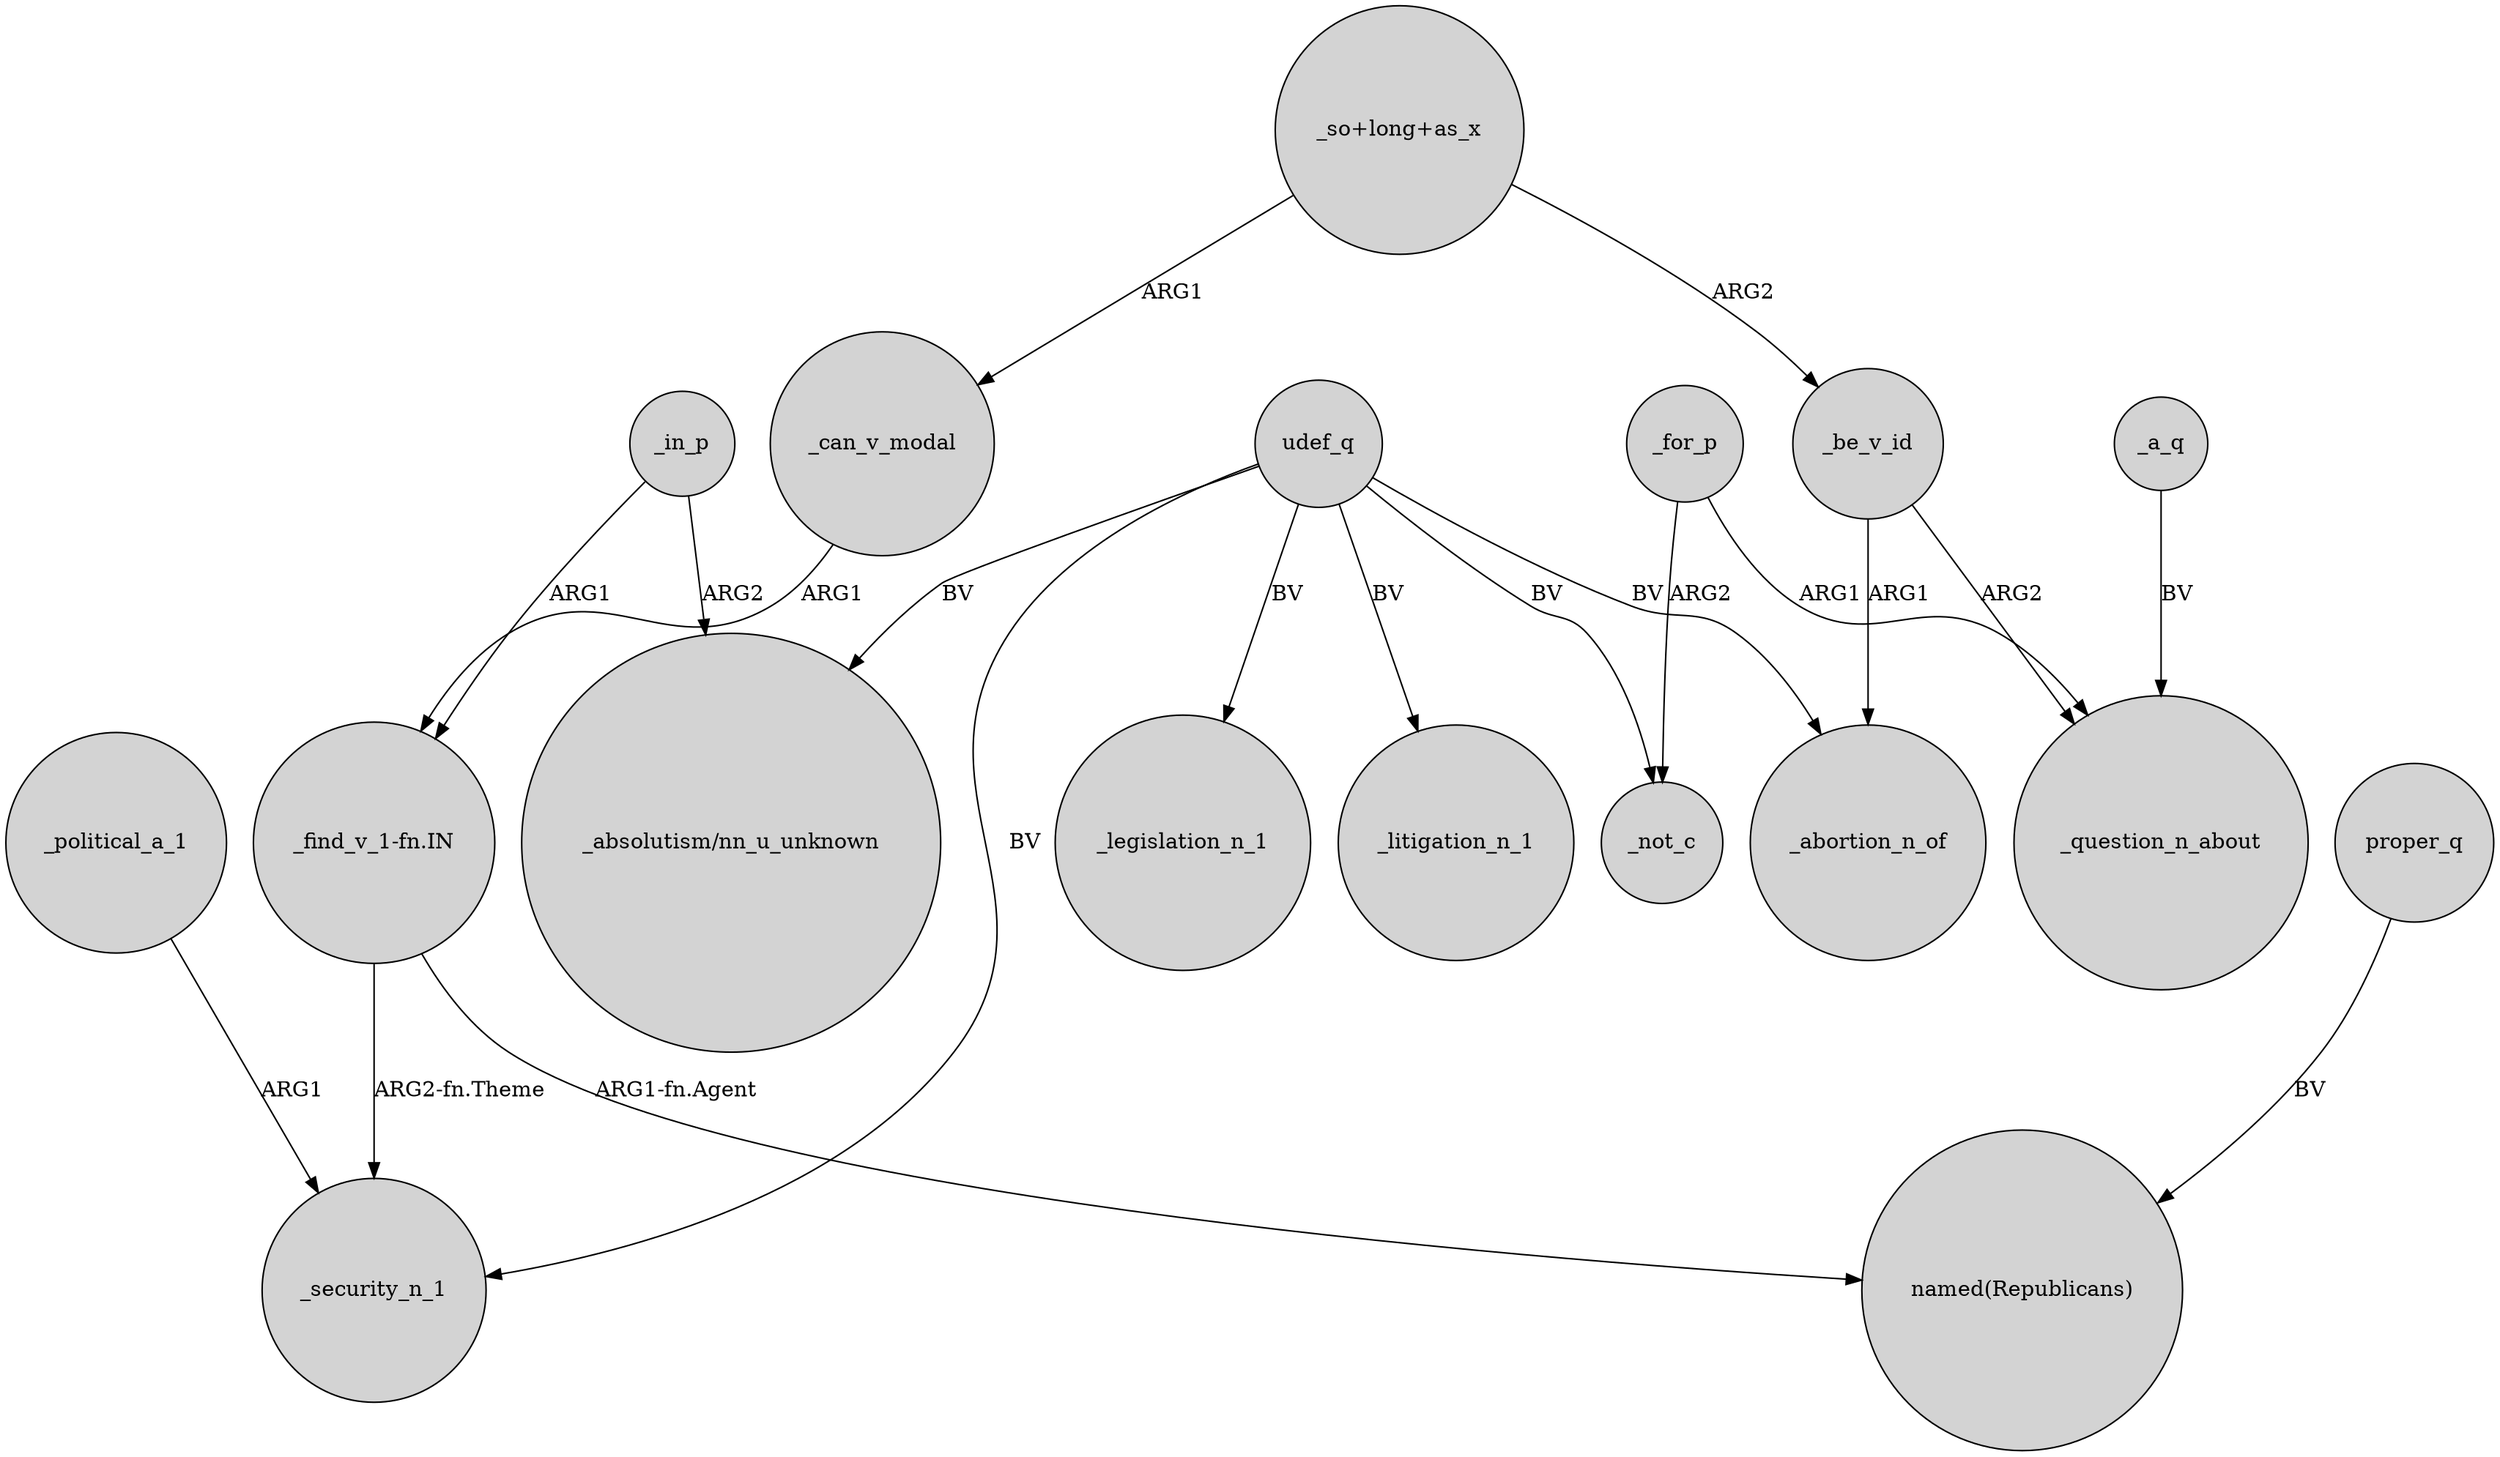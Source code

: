 digraph {
	node [shape=circle style=filled]
	"_so+long+as_x" -> _can_v_modal [label=ARG1]
	_in_p -> "_absolutism/nn_u_unknown" [label=ARG2]
	_for_p -> _not_c [label=ARG2]
	_for_p -> _question_n_about [label=ARG1]
	udef_q -> "_absolutism/nn_u_unknown" [label=BV]
	udef_q -> _litigation_n_1 [label=BV]
	"_find_v_1-fn.IN" -> _security_n_1 [label="ARG2-fn.Theme"]
	_be_v_id -> _question_n_about [label=ARG2]
	_political_a_1 -> _security_n_1 [label=ARG1]
	"_find_v_1-fn.IN" -> "named(Republicans)" [label="ARG1-fn.Agent"]
	_can_v_modal -> "_find_v_1-fn.IN" [label=ARG1]
	_be_v_id -> _abortion_n_of [label=ARG1]
	_in_p -> "_find_v_1-fn.IN" [label=ARG1]
	proper_q -> "named(Republicans)" [label=BV]
	udef_q -> _abortion_n_of [label=BV]
	udef_q -> _legislation_n_1 [label=BV]
	udef_q -> _not_c [label=BV]
	_a_q -> _question_n_about [label=BV]
	"_so+long+as_x" -> _be_v_id [label=ARG2]
	udef_q -> _security_n_1 [label=BV]
}
